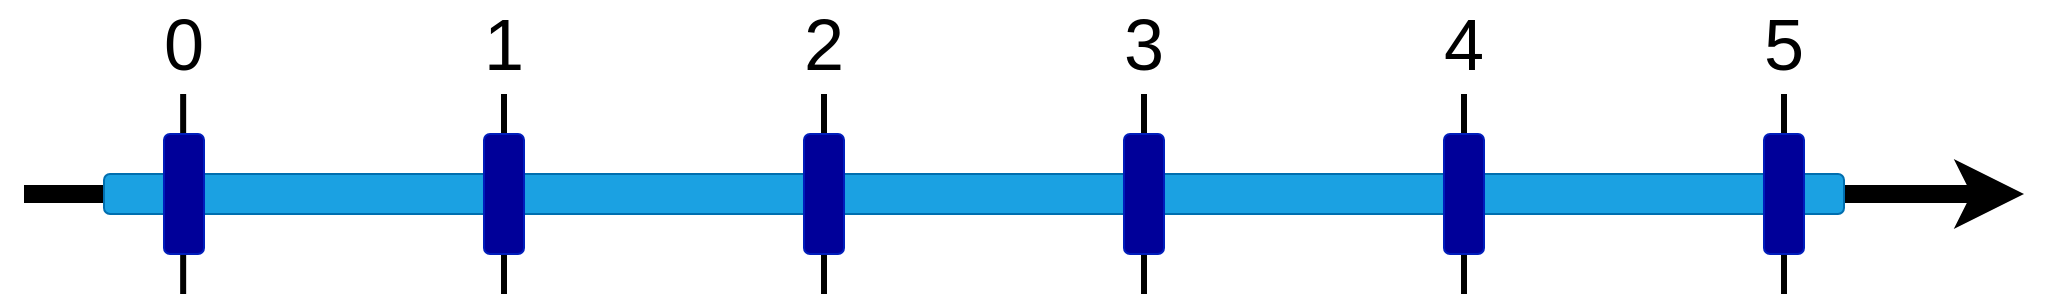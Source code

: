 <mxfile>
    <diagram id="662B1Hhk58lWZ2Q6lV9Z" name="ページ1">
        <mxGraphModel dx="1704" dy="726" grid="1" gridSize="10" guides="1" tooltips="1" connect="1" arrows="1" fold="1" page="1" pageScale="1" pageWidth="827" pageHeight="1169" math="0" shadow="0">
            <root>
                <mxCell id="0"/>
                <mxCell id="1" parent="0"/>
                <mxCell id="3" value="" style="endArrow=classic;html=1;strokeWidth=9;" edge="1" parent="1">
                    <mxGeometry width="50" height="50" relative="1" as="geometry">
                        <mxPoint x="160" y="360" as="sourcePoint"/>
                        <mxPoint x="1160" y="360" as="targetPoint"/>
                    </mxGeometry>
                </mxCell>
                <mxCell id="7" value="" style="endArrow=none;html=1;strokeWidth=3;" edge="1" parent="1">
                    <mxGeometry width="50" height="50" relative="1" as="geometry">
                        <mxPoint x="720" y="410" as="sourcePoint"/>
                        <mxPoint x="720" y="310" as="targetPoint"/>
                    </mxGeometry>
                </mxCell>
                <mxCell id="8" value="&lt;font style=&quot;font-size: 36px;&quot;&gt;0&lt;/font&gt;" style="text;html=1;align=center;verticalAlign=middle;whiteSpace=wrap;rounded=0;" vertex="1" parent="1">
                    <mxGeometry x="210" y="270" width="60" height="30" as="geometry"/>
                </mxCell>
                <mxCell id="9" value="" style="endArrow=none;html=1;strokeWidth=3;" edge="1" parent="1">
                    <mxGeometry width="50" height="50" relative="1" as="geometry">
                        <mxPoint x="560" y="410" as="sourcePoint"/>
                        <mxPoint x="560" y="310" as="targetPoint"/>
                    </mxGeometry>
                </mxCell>
                <mxCell id="10" value="" style="endArrow=none;html=1;strokeWidth=3;" edge="1" parent="1">
                    <mxGeometry width="50" height="50" relative="1" as="geometry">
                        <mxPoint x="400" y="410" as="sourcePoint"/>
                        <mxPoint x="400" y="310" as="targetPoint"/>
                    </mxGeometry>
                </mxCell>
                <mxCell id="11" value="" style="endArrow=none;html=1;strokeWidth=3;" edge="1" parent="1">
                    <mxGeometry width="50" height="50" relative="1" as="geometry">
                        <mxPoint x="239.58" y="410" as="sourcePoint"/>
                        <mxPoint x="239.58" y="310" as="targetPoint"/>
                    </mxGeometry>
                </mxCell>
                <mxCell id="12" value="" style="endArrow=none;html=1;strokeWidth=3;" edge="1" parent="1">
                    <mxGeometry width="50" height="50" relative="1" as="geometry">
                        <mxPoint x="880" y="410" as="sourcePoint"/>
                        <mxPoint x="880" y="310" as="targetPoint"/>
                    </mxGeometry>
                </mxCell>
                <mxCell id="13" value="" style="endArrow=none;html=1;strokeWidth=3;" edge="1" parent="1" source="26">
                    <mxGeometry width="50" height="50" relative="1" as="geometry">
                        <mxPoint x="1040" y="410" as="sourcePoint"/>
                        <mxPoint x="1040" y="310" as="targetPoint"/>
                    </mxGeometry>
                </mxCell>
                <mxCell id="14" value="&lt;font style=&quot;font-size: 36px;&quot;&gt;1&lt;/font&gt;" style="text;html=1;align=center;verticalAlign=middle;whiteSpace=wrap;rounded=0;" vertex="1" parent="1">
                    <mxGeometry x="370" y="270" width="60" height="30" as="geometry"/>
                </mxCell>
                <mxCell id="15" value="&lt;font style=&quot;font-size: 36px;&quot;&gt;2&lt;/font&gt;&lt;span style=&quot;font-family: monospace; font-size: 0px; text-align: start; text-wrap-mode: nowrap;&quot;&gt;%3CmxGraphModel%3E%3Croot%3E%3CmxCell%20id%3D%220%22%2F%3E%3CmxCell%20id%3D%221%22%20parent%3D%220%22%2F%3E%3CmxCell%20id%3D%222%22%20value%3D%22%26lt%3Bfont%20style%3D%26quot%3Bfont-size%3A%2036px%3B%26quot%3B%26gt%3B1%26lt%3B%2Ffont%26gt%3B%22%20style%3D%22text%3Bhtml%3D1%3Balign%3Dcenter%3BverticalAlign%3Dmiddle%3BwhiteSpace%3Dwrap%3Brounded%3D0%3B%22%20vertex%3D%221%22%20parent%3D%221%22%3E%3CmxGeometry%20x%3D%22370%22%20y%3D%22270%22%20width%3D%2260%22%20height%3D%2230%22%20as%3D%22geometry%22%2F%3E%3C%2FmxCell%3E%3C%2Froot%3E%3C%2FmxGraphModel%3E&lt;/span&gt;" style="text;html=1;align=center;verticalAlign=middle;whiteSpace=wrap;rounded=0;" vertex="1" parent="1">
                    <mxGeometry x="530" y="270" width="60" height="30" as="geometry"/>
                </mxCell>
                <mxCell id="16" value="&lt;span style=&quot;font-size: 36px;&quot;&gt;3&lt;/span&gt;" style="text;html=1;align=center;verticalAlign=middle;whiteSpace=wrap;rounded=0;" vertex="1" parent="1">
                    <mxGeometry x="690" y="270" width="60" height="30" as="geometry"/>
                </mxCell>
                <mxCell id="17" value="&lt;span style=&quot;font-size: 36px;&quot;&gt;4&lt;/span&gt;" style="text;html=1;align=center;verticalAlign=middle;whiteSpace=wrap;rounded=0;" vertex="1" parent="1">
                    <mxGeometry x="850" y="270" width="60" height="30" as="geometry"/>
                </mxCell>
                <mxCell id="18" value="&lt;span style=&quot;font-size: 36px;&quot;&gt;5&lt;/span&gt;" style="text;html=1;align=center;verticalAlign=middle;whiteSpace=wrap;rounded=0;" vertex="1" parent="1">
                    <mxGeometry x="1010" y="270" width="60" height="30" as="geometry"/>
                </mxCell>
                <mxCell id="19" value="" style="rounded=1;whiteSpace=wrap;html=1;fillColor=#1ba1e2;strokeColor=#006EAF;fontColor=#ffffff;" vertex="1" parent="1">
                    <mxGeometry x="200" y="350" width="870" height="20" as="geometry"/>
                </mxCell>
                <mxCell id="21" value="" style="rounded=1;whiteSpace=wrap;html=1;fillColor=#000099;fontColor=#ffffff;strokeColor=#001DBC;" vertex="1" parent="1">
                    <mxGeometry x="230" y="330" width="20" height="60" as="geometry"/>
                </mxCell>
                <mxCell id="22" value="" style="rounded=1;whiteSpace=wrap;html=1;fillColor=#000099;fontColor=#ffffff;strokeColor=#001DBC;" vertex="1" parent="1">
                    <mxGeometry x="390" y="330" width="20" height="60" as="geometry"/>
                </mxCell>
                <mxCell id="23" value="" style="rounded=1;whiteSpace=wrap;html=1;fillColor=#000099;fontColor=#ffffff;strokeColor=#001DBC;" vertex="1" parent="1">
                    <mxGeometry x="550" y="330" width="20" height="60" as="geometry"/>
                </mxCell>
                <mxCell id="24" value="" style="rounded=1;whiteSpace=wrap;html=1;fillColor=#000099;fontColor=#ffffff;strokeColor=#001DBC;" vertex="1" parent="1">
                    <mxGeometry x="710" y="330" width="20" height="60" as="geometry"/>
                </mxCell>
                <mxCell id="25" value="" style="rounded=1;whiteSpace=wrap;html=1;fillColor=#000099;fontColor=#ffffff;strokeColor=#001DBC;" vertex="1" parent="1">
                    <mxGeometry x="870" y="330" width="20" height="60" as="geometry"/>
                </mxCell>
                <mxCell id="27" value="" style="endArrow=none;html=1;strokeWidth=3;" edge="1" parent="1" target="26">
                    <mxGeometry width="50" height="50" relative="1" as="geometry">
                        <mxPoint x="1040" y="410" as="sourcePoint"/>
                        <mxPoint x="1040" y="310" as="targetPoint"/>
                    </mxGeometry>
                </mxCell>
                <mxCell id="26" value="" style="rounded=1;whiteSpace=wrap;html=1;fillColor=#000099;fontColor=#ffffff;strokeColor=#001DBC;" vertex="1" parent="1">
                    <mxGeometry x="1030" y="330" width="20" height="60" as="geometry"/>
                </mxCell>
            </root>
        </mxGraphModel>
    </diagram>
</mxfile>